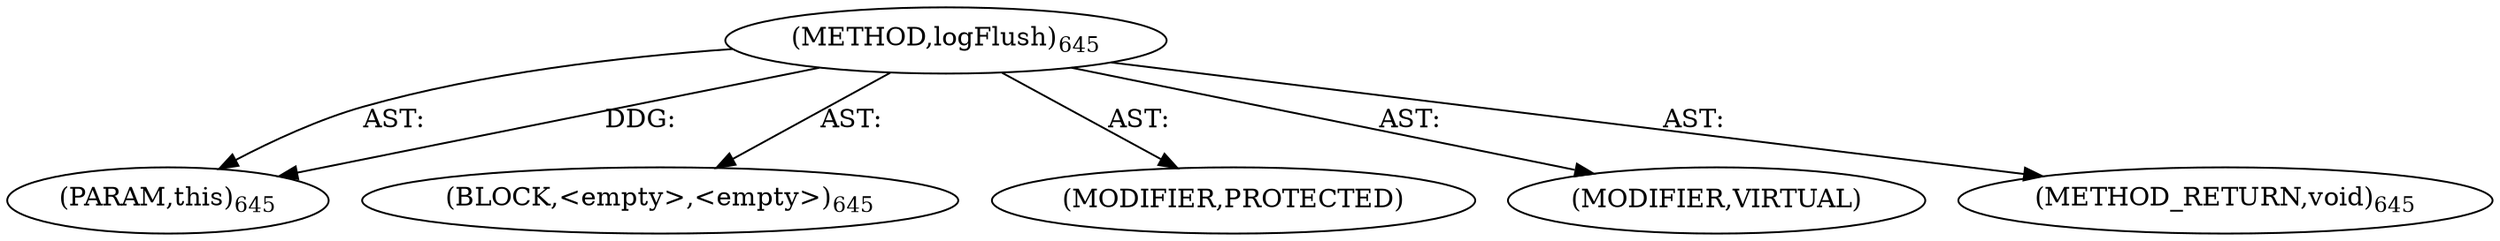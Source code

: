 digraph "logFlush" {  
"111669149730" [label = <(METHOD,logFlush)<SUB>645</SUB>> ]
"115964117054" [label = <(PARAM,this)<SUB>645</SUB>> ]
"25769803858" [label = <(BLOCK,&lt;empty&gt;,&lt;empty&gt;)<SUB>645</SUB>> ]
"133143986259" [label = <(MODIFIER,PROTECTED)> ]
"133143986260" [label = <(MODIFIER,VIRTUAL)> ]
"128849018914" [label = <(METHOD_RETURN,void)<SUB>645</SUB>> ]
  "111669149730" -> "115964117054"  [ label = "AST: "] 
  "111669149730" -> "25769803858"  [ label = "AST: "] 
  "111669149730" -> "133143986259"  [ label = "AST: "] 
  "111669149730" -> "133143986260"  [ label = "AST: "] 
  "111669149730" -> "128849018914"  [ label = "AST: "] 
  "111669149730" -> "115964117054"  [ label = "DDG: "] 
}
